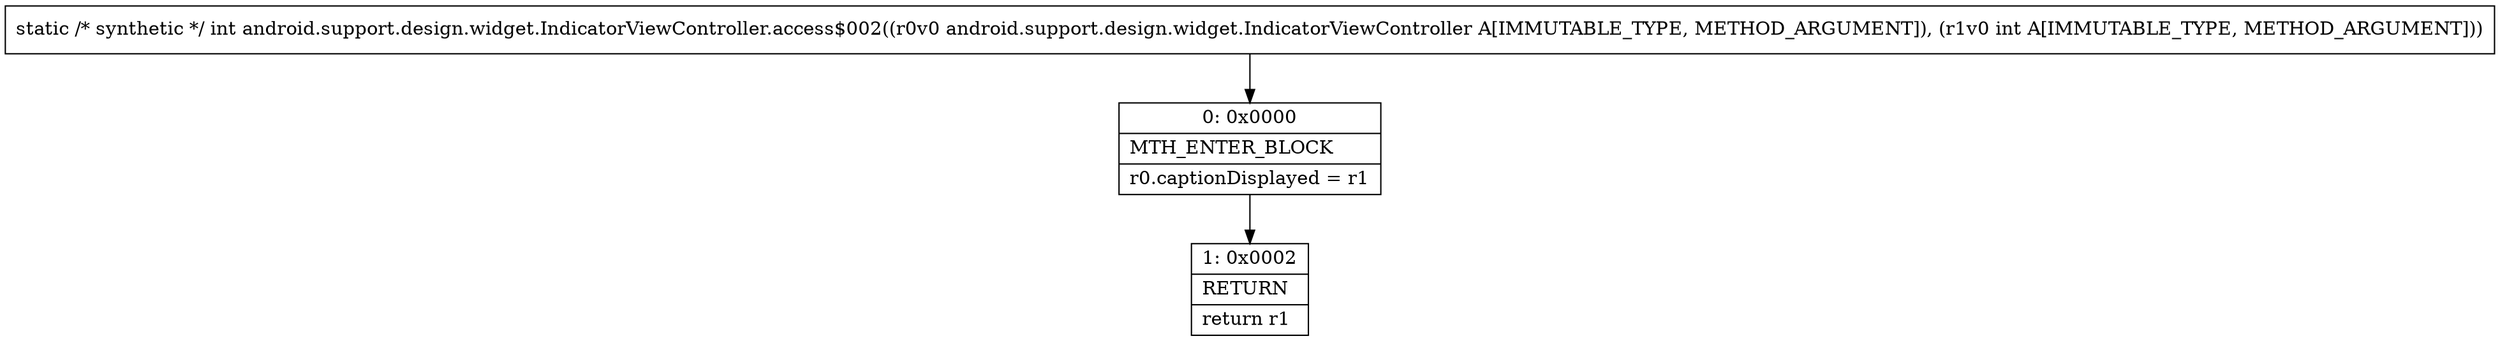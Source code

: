 digraph "CFG forandroid.support.design.widget.IndicatorViewController.access$002(Landroid\/support\/design\/widget\/IndicatorViewController;I)I" {
Node_0 [shape=record,label="{0\:\ 0x0000|MTH_ENTER_BLOCK\l|r0.captionDisplayed = r1\l}"];
Node_1 [shape=record,label="{1\:\ 0x0002|RETURN\l|return r1\l}"];
MethodNode[shape=record,label="{static \/* synthetic *\/ int android.support.design.widget.IndicatorViewController.access$002((r0v0 android.support.design.widget.IndicatorViewController A[IMMUTABLE_TYPE, METHOD_ARGUMENT]), (r1v0 int A[IMMUTABLE_TYPE, METHOD_ARGUMENT])) }"];
MethodNode -> Node_0;
Node_0 -> Node_1;
}

